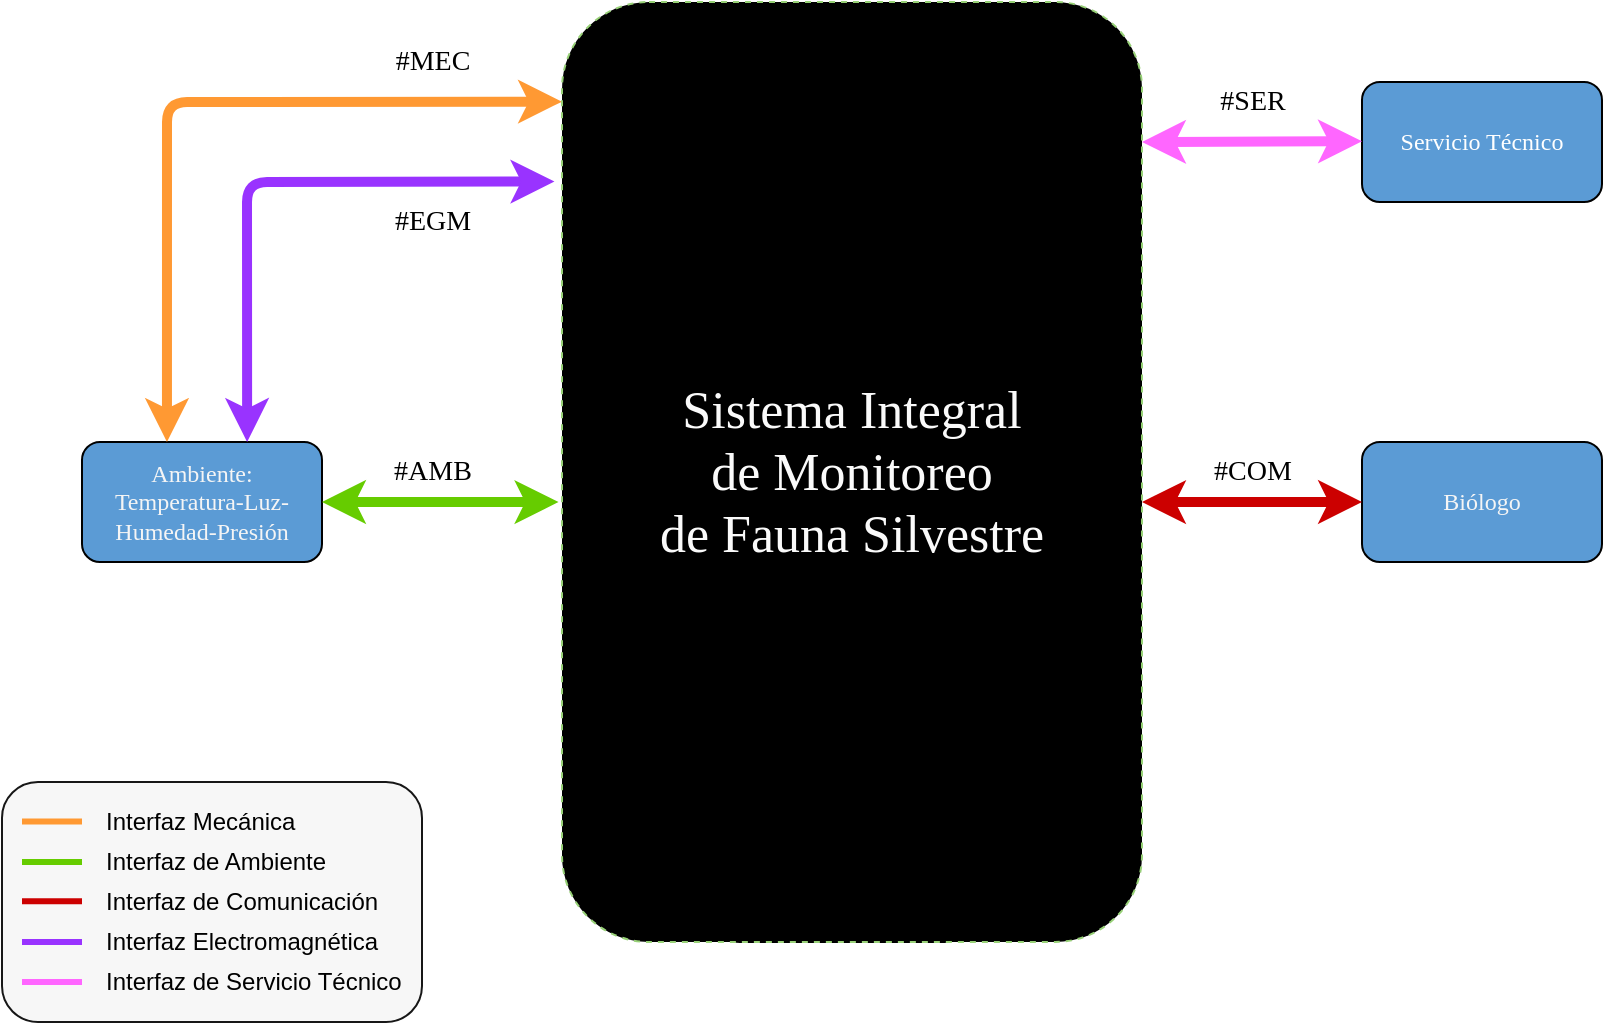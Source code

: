 <mxfile version="14.5.1" type="device"><diagram id="prtHgNgQTEPvFCAcTncT" name="Page-1"><mxGraphModel dx="1732" dy="672" grid="1" gridSize="10" guides="1" tooltips="1" connect="1" arrows="1" fold="1" page="1" pageScale="1" pageWidth="827" pageHeight="1169" math="0" shadow="0"><root><mxCell id="0"/><mxCell id="1" parent="0"/><mxCell id="FoZWJafzDrA2iEJfoOMl-11" value="" style="rounded=1;whiteSpace=wrap;html=1;fillColor=#F7F7F7;gradientColor=none;strokeColor=#171717;" parent="1" vertex="1"><mxGeometry x="-40" y="460" width="210" height="120" as="geometry"/></mxCell><mxCell id="g2b8cTnSpFu6AyGjp7k1-1" value="&lt;font color=&quot;#FFFFFF&quot;&gt;Base nido&lt;/font&gt;C" style="rounded=1;whiteSpace=wrap;html=1;fillColor=#0A0A0A;" parent="1" vertex="1"><mxGeometry x="320" y="290" width="120" height="60" as="geometry"/></mxCell><mxCell id="g2b8cTnSpFu6AyGjp7k1-2" value="&lt;div&gt;&lt;font color=&quot;#F5F5F5&quot; face=&quot;Calibri&quot;&gt;Ambiente:&lt;/font&gt;&lt;/div&gt;&lt;div&gt;&lt;font color=&quot;#F5F5F5&quot;&gt;&lt;font face=&quot;Calibri&quot;&gt;Temperatura-Luz-Humedad-Presión&lt;/font&gt;&lt;br&gt;&lt;/font&gt;&lt;/div&gt;" style="rounded=1;whiteSpace=wrap;html=1;fillColor=#5B9BD5;" parent="1" vertex="1"><mxGeometry y="290" width="120" height="60" as="geometry"/></mxCell><mxCell id="g2b8cTnSpFu6AyGjp7k1-3" value="&lt;font color=&quot;#FFFFFF&quot;&gt;Base Pajaro&lt;/font&gt;" style="rounded=1;whiteSpace=wrap;html=1;fillColor=#0A0A0A;" parent="1" vertex="1"><mxGeometry x="320" y="480" width="120" height="60" as="geometry"/></mxCell><mxCell id="g2b8cTnSpFu6AyGjp7k1-4" value="&lt;font color=&quot;#FFFFFF&quot;&gt;Unidad de Energía&lt;/font&gt;" style="rounded=1;whiteSpace=wrap;html=1;fillColor=#0A0A0A;" parent="1" vertex="1"><mxGeometry x="320" y="110" width="120" height="60" as="geometry"/></mxCell><mxCell id="g2b8cTnSpFu6AyGjp7k1-5" value="&lt;font color=&quot;#FFFFFF&quot;&gt;&lt;font face=&quot;Calibri&quot;&gt;Servicio Técnico&lt;/font&gt;&lt;br&gt;&lt;/font&gt;" style="rounded=1;whiteSpace=wrap;html=1;fillColor=#5B9BD5;" parent="1" vertex="1"><mxGeometry x="640" y="110" width="120" height="60" as="geometry"/></mxCell><mxCell id="g2b8cTnSpFu6AyGjp7k1-6" value="&lt;div&gt;&lt;font color=&quot;#F5F5F5&quot;&gt;&lt;font face=&quot;Calibri&quot;&gt;Biólogo&lt;/font&gt;&lt;br&gt;&lt;/font&gt;&lt;/div&gt;" style="rounded=1;whiteSpace=wrap;html=1;fillColor=#5B9BD5;" parent="1" vertex="1"><mxGeometry x="640" y="290" width="120" height="60" as="geometry"/></mxCell><mxCell id="g2b8cTnSpFu6AyGjp7k1-7" value="" style="endArrow=classic;startArrow=classic;html=1;entryX=0.5;entryY=1;entryDx=0;entryDy=0;exitX=0.5;exitY=0;exitDx=0;exitDy=0;strokeColor=#FFD966;strokeWidth=5;" parent="1" source="g2b8cTnSpFu6AyGjp7k1-1" target="g2b8cTnSpFu6AyGjp7k1-4" edge="1"><mxGeometry width="50" height="50" relative="1" as="geometry"><mxPoint x="390" y="420" as="sourcePoint"/><mxPoint x="440" y="370" as="targetPoint"/></mxGeometry></mxCell><mxCell id="g2b8cTnSpFu6AyGjp7k1-13" value="" style="endArrow=classic;startArrow=classic;html=1;strokeWidth=5;entryX=0.5;entryY=1;entryDx=0;entryDy=0;exitX=0.5;exitY=0;exitDx=0;exitDy=0;strokeColor=#FF0F37;" parent="1" source="g2b8cTnSpFu6AyGjp7k1-3" target="g2b8cTnSpFu6AyGjp7k1-1" edge="1"><mxGeometry width="50" height="50" relative="1" as="geometry"><mxPoint x="360" y="440" as="sourcePoint"/><mxPoint x="410" y="390" as="targetPoint"/></mxGeometry></mxCell><mxCell id="g2b8cTnSpFu6AyGjp7k1-14" value="" style="endArrow=classic;startArrow=classic;html=1;strokeWidth=5;exitX=0.092;exitY=-0.039;exitDx=0;exitDy=0;exitPerimeter=0;strokeColor=#3700CC;fillColor=#6a00ff;dashed=1;" parent="1" source="g2b8cTnSpFu6AyGjp7k1-3" edge="1"><mxGeometry width="50" height="50" relative="1" as="geometry"><mxPoint x="230" y="460" as="sourcePoint"/><mxPoint x="334" y="350" as="targetPoint"/></mxGeometry></mxCell><mxCell id="g2b8cTnSpFu6AyGjp7k1-16" value="Interfaz Electromagnética" style="text;html=1;strokeColor=none;fillColor=none;align=left;verticalAlign=middle;whiteSpace=wrap;rounded=0;" parent="1" vertex="1"><mxGeometry x="10" y="530" width="140" height="20" as="geometry"/></mxCell><mxCell id="g2b8cTnSpFu6AyGjp7k1-20" value="" style="endArrow=classic;startArrow=classic;html=1;strokeWidth=5;exitX=0;exitY=0.5;exitDx=0;exitDy=0;strokeColor=#3700CC;fillColor=#6a00ff;dashed=1;entryX=0.25;entryY=1;entryDx=0;entryDy=0;" parent="1" source="g2b8cTnSpFu6AyGjp7k1-3" target="g2b8cTnSpFu6AyGjp7k1-4" edge="1"><mxGeometry width="50" height="50" relative="1" as="geometry"><mxPoint x="280.0" y="350.0" as="sourcePoint"/><mxPoint x="282.96" y="222.34" as="targetPoint"/><Array as="points"><mxPoint x="290" y="510"/><mxPoint x="290" y="240"/><mxPoint x="350" y="240"/></Array></mxGeometry></mxCell><mxCell id="g2b8cTnSpFu6AyGjp7k1-21" value="" style="endArrow=classic;startArrow=classic;html=1;strokeWidth=5;exitX=1;exitY=0.5;exitDx=0;exitDy=0;strokeColor=#66CC00;entryX=-0.006;entryY=0.532;entryDx=0;entryDy=0;entryPerimeter=0;" parent="1" source="g2b8cTnSpFu6AyGjp7k1-2" target="g2b8cTnSpFu6AyGjp7k1-19" edge="1"><mxGeometry width="50" height="50" relative="1" as="geometry"><mxPoint x="140" y="350" as="sourcePoint"/><mxPoint x="202.5" y="320.16" as="targetPoint"/></mxGeometry></mxCell><mxCell id="g2b8cTnSpFu6AyGjp7k1-22" value="" style="endArrow=classic;startArrow=classic;html=1;strokeWidth=5;exitX=0.688;exitY=0;exitDx=0;exitDy=0;fillColor=#6a00ff;strokeColor=#9933FF;exitPerimeter=0;entryX=-0.013;entryY=0.191;entryDx=0;entryDy=0;entryPerimeter=0;" parent="1" source="g2b8cTnSpFu6AyGjp7k1-2" target="g2b8cTnSpFu6AyGjp7k1-19" edge="1"><mxGeometry width="50" height="50" relative="1" as="geometry"><mxPoint x="120" y="250" as="sourcePoint"/><mxPoint x="202.5" y="160.1" as="targetPoint"/><Array as="points"><mxPoint x="82.5" y="160"/></Array></mxGeometry></mxCell><mxCell id="g2b8cTnSpFu6AyGjp7k1-23" value="" style="endArrow=classic;startArrow=classic;html=1;strokeWidth=5;exitX=0.354;exitY=0;exitDx=0;exitDy=0;fillColor=#f0a30a;strokeColor=#FF9933;exitPerimeter=0;entryX=0;entryY=0.106;entryDx=0;entryDy=0;entryPerimeter=0;" parent="1" source="g2b8cTnSpFu6AyGjp7k1-2" target="g2b8cTnSpFu6AyGjp7k1-19" edge="1"><mxGeometry width="50" height="50" relative="1" as="geometry"><mxPoint x="10" y="490" as="sourcePoint"/><mxPoint x="220" y="120" as="targetPoint"/><Array as="points"><mxPoint x="42.5" y="120"/></Array></mxGeometry></mxCell><mxCell id="g2b8cTnSpFu6AyGjp7k1-26" value="" style="endArrow=classic;startArrow=classic;html=1;strokeWidth=5;exitX=0;exitY=0.5;exitDx=0;exitDy=0;strokeColor=#FF66FF;entryX=1;entryY=0.149;entryDx=0;entryDy=0;entryPerimeter=0;" parent="1" target="g2b8cTnSpFu6AyGjp7k1-19" edge="1"><mxGeometry width="50" height="50" relative="1" as="geometry"><mxPoint x="640.0" y="139.58" as="sourcePoint"/><mxPoint x="540" y="140" as="targetPoint"/></mxGeometry></mxCell><mxCell id="g2b8cTnSpFu6AyGjp7k1-32" value="" style="endArrow=classic;startArrow=classic;html=1;strokeWidth=5;entryX=0.5;entryY=1;entryDx=0;entryDy=0;strokeColor=#FF0F37;exitX=0.586;exitY=0.415;exitDx=0;exitDy=0;exitPerimeter=0;" parent="1" source="g2b8cTnSpFu6AyGjp7k1-19" edge="1"><mxGeometry width="50" height="50" relative="1" as="geometry"><mxPoint x="410" y="270" as="sourcePoint"/><mxPoint x="410" y="170" as="targetPoint"/></mxGeometry></mxCell><mxCell id="g2b8cTnSpFu6AyGjp7k1-33" value="" style="endArrow=classic;startArrow=classic;html=1;strokeWidth=5;entryX=0;entryY=0.5;entryDx=0;entryDy=0;fillColor=#e51400;strokeColor=#CC0000;exitX=1;exitY=0.532;exitDx=0;exitDy=0;exitPerimeter=0;" parent="1" source="g2b8cTnSpFu6AyGjp7k1-19" target="g2b8cTnSpFu6AyGjp7k1-6" edge="1"><mxGeometry width="50" height="50" relative="1" as="geometry"><mxPoint x="550" y="320" as="sourcePoint"/><mxPoint x="470" y="370" as="targetPoint"/></mxGeometry></mxCell><mxCell id="g2b8cTnSpFu6AyGjp7k1-19" value="&lt;font style=&quot;font-size: 26px&quot; color=&quot;#FAFAFA&quot;&gt;&lt;font face=&quot;Calibri&quot;&gt;Sistema Integral&lt;br&gt;de Monitoreo &lt;br&gt; de Fauna Silvestre&lt;/font&gt;&lt;br&gt;&lt;/font&gt;" style="rounded=1;whiteSpace=wrap;html=1;strokeColor=#97D077;dashed=1;fillColor=#000000;" parent="1" vertex="1"><mxGeometry x="240" y="70" width="290" height="470" as="geometry"/></mxCell><mxCell id="LhoV5KDTjKm9cKpk6tw1-2" value="" style="endArrow=none;html=1;strokeWidth=3;strokeColor=#FF9933;" parent="1" edge="1"><mxGeometry width="50" height="50" relative="1" as="geometry"><mxPoint x="-30" y="479.8" as="sourcePoint"/><mxPoint y="479.8" as="targetPoint"/></mxGeometry></mxCell><mxCell id="LhoV5KDTjKm9cKpk6tw1-3" value="" style="endArrow=none;html=1;strokeWidth=3;strokeColor=#66CC00;" parent="1" edge="1"><mxGeometry width="50" height="50" relative="1" as="geometry"><mxPoint x="-30" y="500" as="sourcePoint"/><mxPoint y="500" as="targetPoint"/></mxGeometry></mxCell><mxCell id="LhoV5KDTjKm9cKpk6tw1-4" value="" style="endArrow=none;html=1;strokeWidth=3;strokeColor=#CC0000;" parent="1" edge="1"><mxGeometry width="50" height="50" relative="1" as="geometry"><mxPoint x="-30" y="519.6" as="sourcePoint"/><mxPoint y="519.6" as="targetPoint"/></mxGeometry></mxCell><mxCell id="LhoV5KDTjKm9cKpk6tw1-5" value="" style="endArrow=none;html=1;strokeWidth=3;strokeColor=#9933FF;" parent="1" edge="1"><mxGeometry width="50" height="50" relative="1" as="geometry"><mxPoint x="-30" y="540" as="sourcePoint"/><mxPoint y="540" as="targetPoint"/></mxGeometry></mxCell><mxCell id="LhoV5KDTjKm9cKpk6tw1-6" value="" style="endArrow=none;html=1;strokeWidth=3;strokeColor=#FF66FF;" parent="1" edge="1"><mxGeometry width="50" height="50" relative="1" as="geometry"><mxPoint x="-30" y="560" as="sourcePoint"/><mxPoint y="560" as="targetPoint"/></mxGeometry></mxCell><mxCell id="LhoV5KDTjKm9cKpk6tw1-7" value="Interfaz de Ambiente" style="text;html=1;strokeColor=none;fillColor=none;align=left;verticalAlign=middle;whiteSpace=wrap;rounded=0;" parent="1" vertex="1"><mxGeometry x="10" y="490" width="140" height="20" as="geometry"/></mxCell><mxCell id="LhoV5KDTjKm9cKpk6tw1-8" value="Interfaz Mecánica" style="text;html=1;strokeColor=none;fillColor=none;align=left;verticalAlign=middle;whiteSpace=wrap;rounded=0;" parent="1" vertex="1"><mxGeometry x="10" y="470" width="140" height="20" as="geometry"/></mxCell><mxCell id="LhoV5KDTjKm9cKpk6tw1-9" value="Interfaz de Servicio Técnico" style="text;html=1;strokeColor=none;fillColor=none;align=left;verticalAlign=middle;whiteSpace=wrap;rounded=0;" parent="1" vertex="1"><mxGeometry x="10" y="550" width="160" height="20" as="geometry"/></mxCell><mxCell id="LhoV5KDTjKm9cKpk6tw1-10" value="Interfaz de Comunicación" style="text;html=1;strokeColor=none;fillColor=none;align=left;verticalAlign=middle;whiteSpace=wrap;rounded=0;" parent="1" vertex="1"><mxGeometry x="10" y="510" width="140" height="20" as="geometry"/></mxCell><mxCell id="JLeRIGWwcI8PDo81Hyx1-1" value="&lt;font face=&quot;Calibri&quot; style=&quot;font-size: 14px&quot;&gt;#AMB&lt;/font&gt;" style="text;html=1;align=center;verticalAlign=middle;resizable=0;points=[];autosize=1;" vertex="1" parent="1"><mxGeometry x="150" y="295" width="50" height="20" as="geometry"/></mxCell><mxCell id="JLeRIGWwcI8PDo81Hyx1-2" value="&lt;font face=&quot;Calibri&quot; style=&quot;font-size: 14px&quot;&gt;#COM&lt;/font&gt;" style="text;html=1;align=center;verticalAlign=middle;resizable=0;points=[];autosize=1;" vertex="1" parent="1"><mxGeometry x="560" y="295" width="50" height="20" as="geometry"/></mxCell><mxCell id="JLeRIGWwcI8PDo81Hyx1-3" value="&lt;font face=&quot;Calibri&quot; style=&quot;font-size: 14px&quot;&gt;#EGM&lt;/font&gt;" style="text;html=1;align=center;verticalAlign=middle;resizable=0;points=[];autosize=1;" vertex="1" parent="1"><mxGeometry x="150" y="170" width="50" height="20" as="geometry"/></mxCell><mxCell id="JLeRIGWwcI8PDo81Hyx1-4" value="&lt;font face=&quot;Calibri&quot; style=&quot;font-size: 14px&quot;&gt;#MEC&lt;/font&gt;" style="text;html=1;align=center;verticalAlign=middle;resizable=0;points=[];autosize=1;" vertex="1" parent="1"><mxGeometry x="150" y="90" width="50" height="20" as="geometry"/></mxCell><mxCell id="JLeRIGWwcI8PDo81Hyx1-5" value="&lt;font face=&quot;Calibri&quot; style=&quot;font-size: 14px&quot;&gt;#SER&lt;/font&gt;" style="text;html=1;align=center;verticalAlign=middle;resizable=0;points=[];autosize=1;" vertex="1" parent="1"><mxGeometry x="565" y="110" width="40" height="20" as="geometry"/></mxCell></root></mxGraphModel></diagram></mxfile>